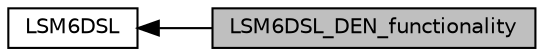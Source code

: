 digraph "LSM6DSL_DEN_functionality"
{
  edge [fontname="Helvetica",fontsize="10",labelfontname="Helvetica",labelfontsize="10"];
  node [fontname="Helvetica",fontsize="10",shape=box];
  rankdir=LR;
  Node2 [label="LSM6DSL",height=0.2,width=0.4,color="black", fillcolor="white", style="filled",URL="$group___l_s_m6_d_s_l.html",tooltip="This file provides a set of functions needed to drive the lsm6dsl enanced inertial module."];
  Node1 [label="LSM6DSL_DEN_functionality",height=0.2,width=0.4,color="black", fillcolor="grey75", style="filled", fontcolor="black",tooltip="This section groups all the functions concerning DEN functionality."];
  Node2->Node1 [shape=plaintext, dir="back", style="solid"];
}
